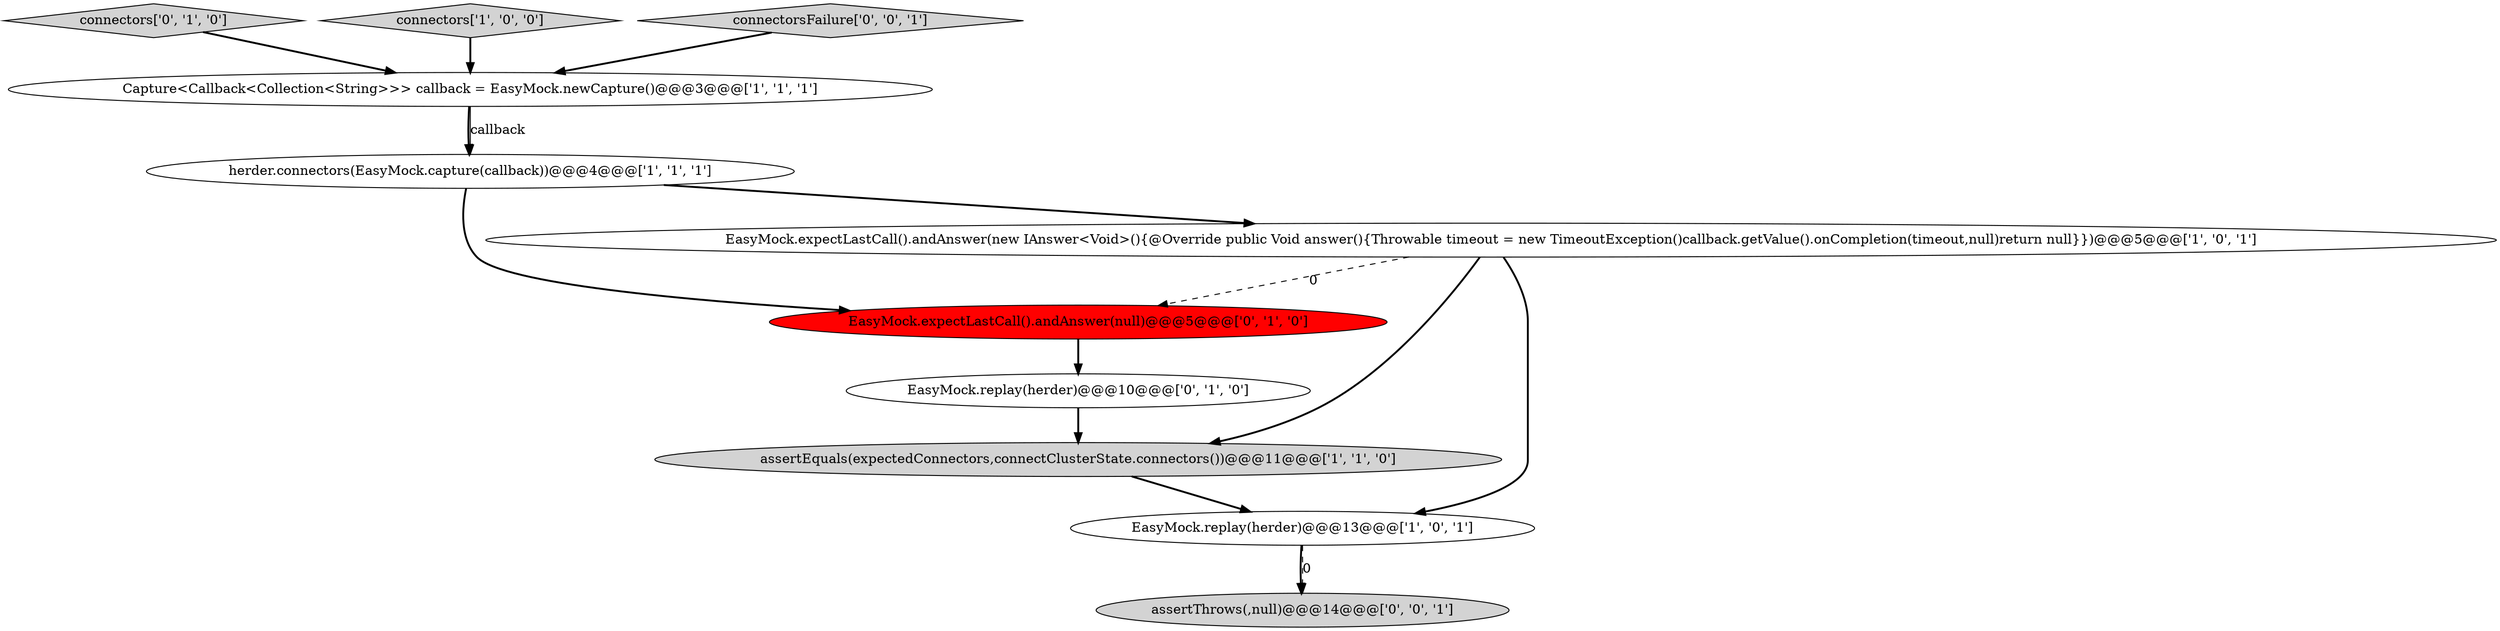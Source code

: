 digraph {
2 [style = filled, label = "Capture<Callback<Collection<String>>> callback = EasyMock.newCapture()@@@3@@@['1', '1', '1']", fillcolor = white, shape = ellipse image = "AAA0AAABBB1BBB"];
4 [style = filled, label = "herder.connectors(EasyMock.capture(callback))@@@4@@@['1', '1', '1']", fillcolor = white, shape = ellipse image = "AAA0AAABBB1BBB"];
6 [style = filled, label = "EasyMock.replay(herder)@@@10@@@['0', '1', '0']", fillcolor = white, shape = ellipse image = "AAA0AAABBB2BBB"];
7 [style = filled, label = "connectors['0', '1', '0']", fillcolor = lightgray, shape = diamond image = "AAA0AAABBB2BBB"];
1 [style = filled, label = "EasyMock.expectLastCall().andAnswer(new IAnswer<Void>(){@Override public Void answer(){Throwable timeout = new TimeoutException()callback.getValue().onCompletion(timeout,null)return null}})@@@5@@@['1', '0', '1']", fillcolor = white, shape = ellipse image = "AAA0AAABBB1BBB"];
3 [style = filled, label = "EasyMock.replay(herder)@@@13@@@['1', '0', '1']", fillcolor = white, shape = ellipse image = "AAA0AAABBB1BBB"];
5 [style = filled, label = "connectors['1', '0', '0']", fillcolor = lightgray, shape = diamond image = "AAA0AAABBB1BBB"];
10 [style = filled, label = "assertThrows(,null)@@@14@@@['0', '0', '1']", fillcolor = lightgray, shape = ellipse image = "AAA0AAABBB3BBB"];
9 [style = filled, label = "connectorsFailure['0', '0', '1']", fillcolor = lightgray, shape = diamond image = "AAA0AAABBB3BBB"];
8 [style = filled, label = "EasyMock.expectLastCall().andAnswer(null)@@@5@@@['0', '1', '0']", fillcolor = red, shape = ellipse image = "AAA1AAABBB2BBB"];
0 [style = filled, label = "assertEquals(expectedConnectors,connectClusterState.connectors())@@@11@@@['1', '1', '0']", fillcolor = lightgray, shape = ellipse image = "AAA0AAABBB1BBB"];
1->3 [style = bold, label=""];
0->3 [style = bold, label=""];
4->8 [style = bold, label=""];
3->10 [style = bold, label=""];
1->8 [style = dashed, label="0"];
5->2 [style = bold, label=""];
4->1 [style = bold, label=""];
8->6 [style = bold, label=""];
6->0 [style = bold, label=""];
3->10 [style = dashed, label="0"];
1->0 [style = bold, label=""];
2->4 [style = bold, label=""];
7->2 [style = bold, label=""];
2->4 [style = solid, label="callback"];
9->2 [style = bold, label=""];
}
